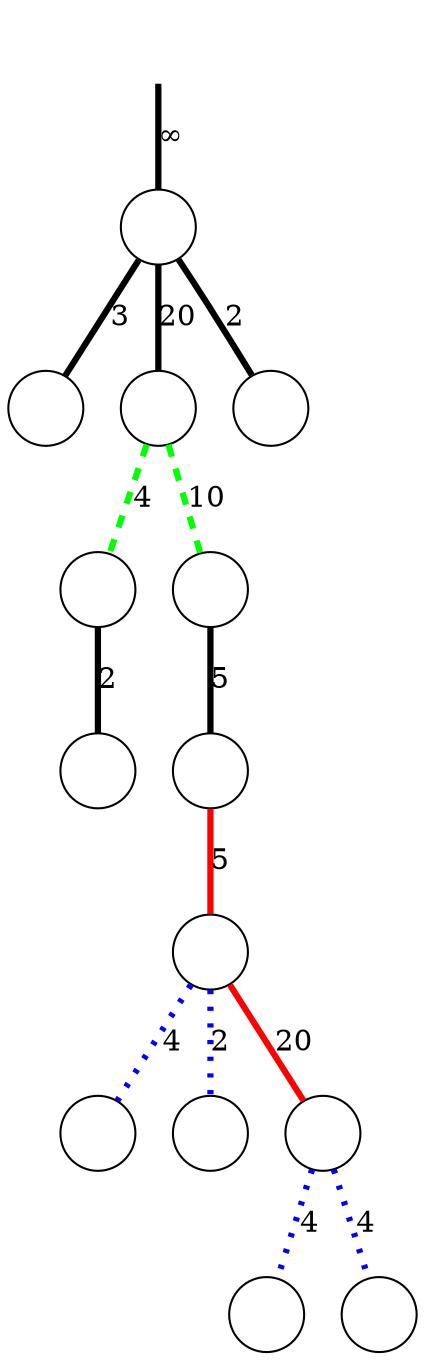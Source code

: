 digraph
{
	node [shape=circle, label=""];
	edge [dir=both, arrowtail=none, arrowhead=none, penwidth=3];

	r -> n00 [label="&infin;"];
	n00 -> n10 [label=3];
	n00 -> n11 [label=20];
	n00 -> n12 [label=2];
	n11 -> n20 [label=4, color=green, style=dashed];
	n11 -> n21 [label=10, color=green, style=dashed];
	n20 -> n30 [label=2];
	n21 -> n31 [label=5];
	n31 -> n40 [label=5, color=red, style=bold];
	n40 -> n50 [label=4, color=blue, style=dotted];
	n40 -> n51 [label=2, color=blue, style=dotted];
	n40 -> n52 [label=20, color=red, style=bold];
	n52 -> n60 [label=4, color=blue, style=dotted];
	n52 -> n61 [label=4, color=blue, style=dotted];

	r [style=invisible];
}
